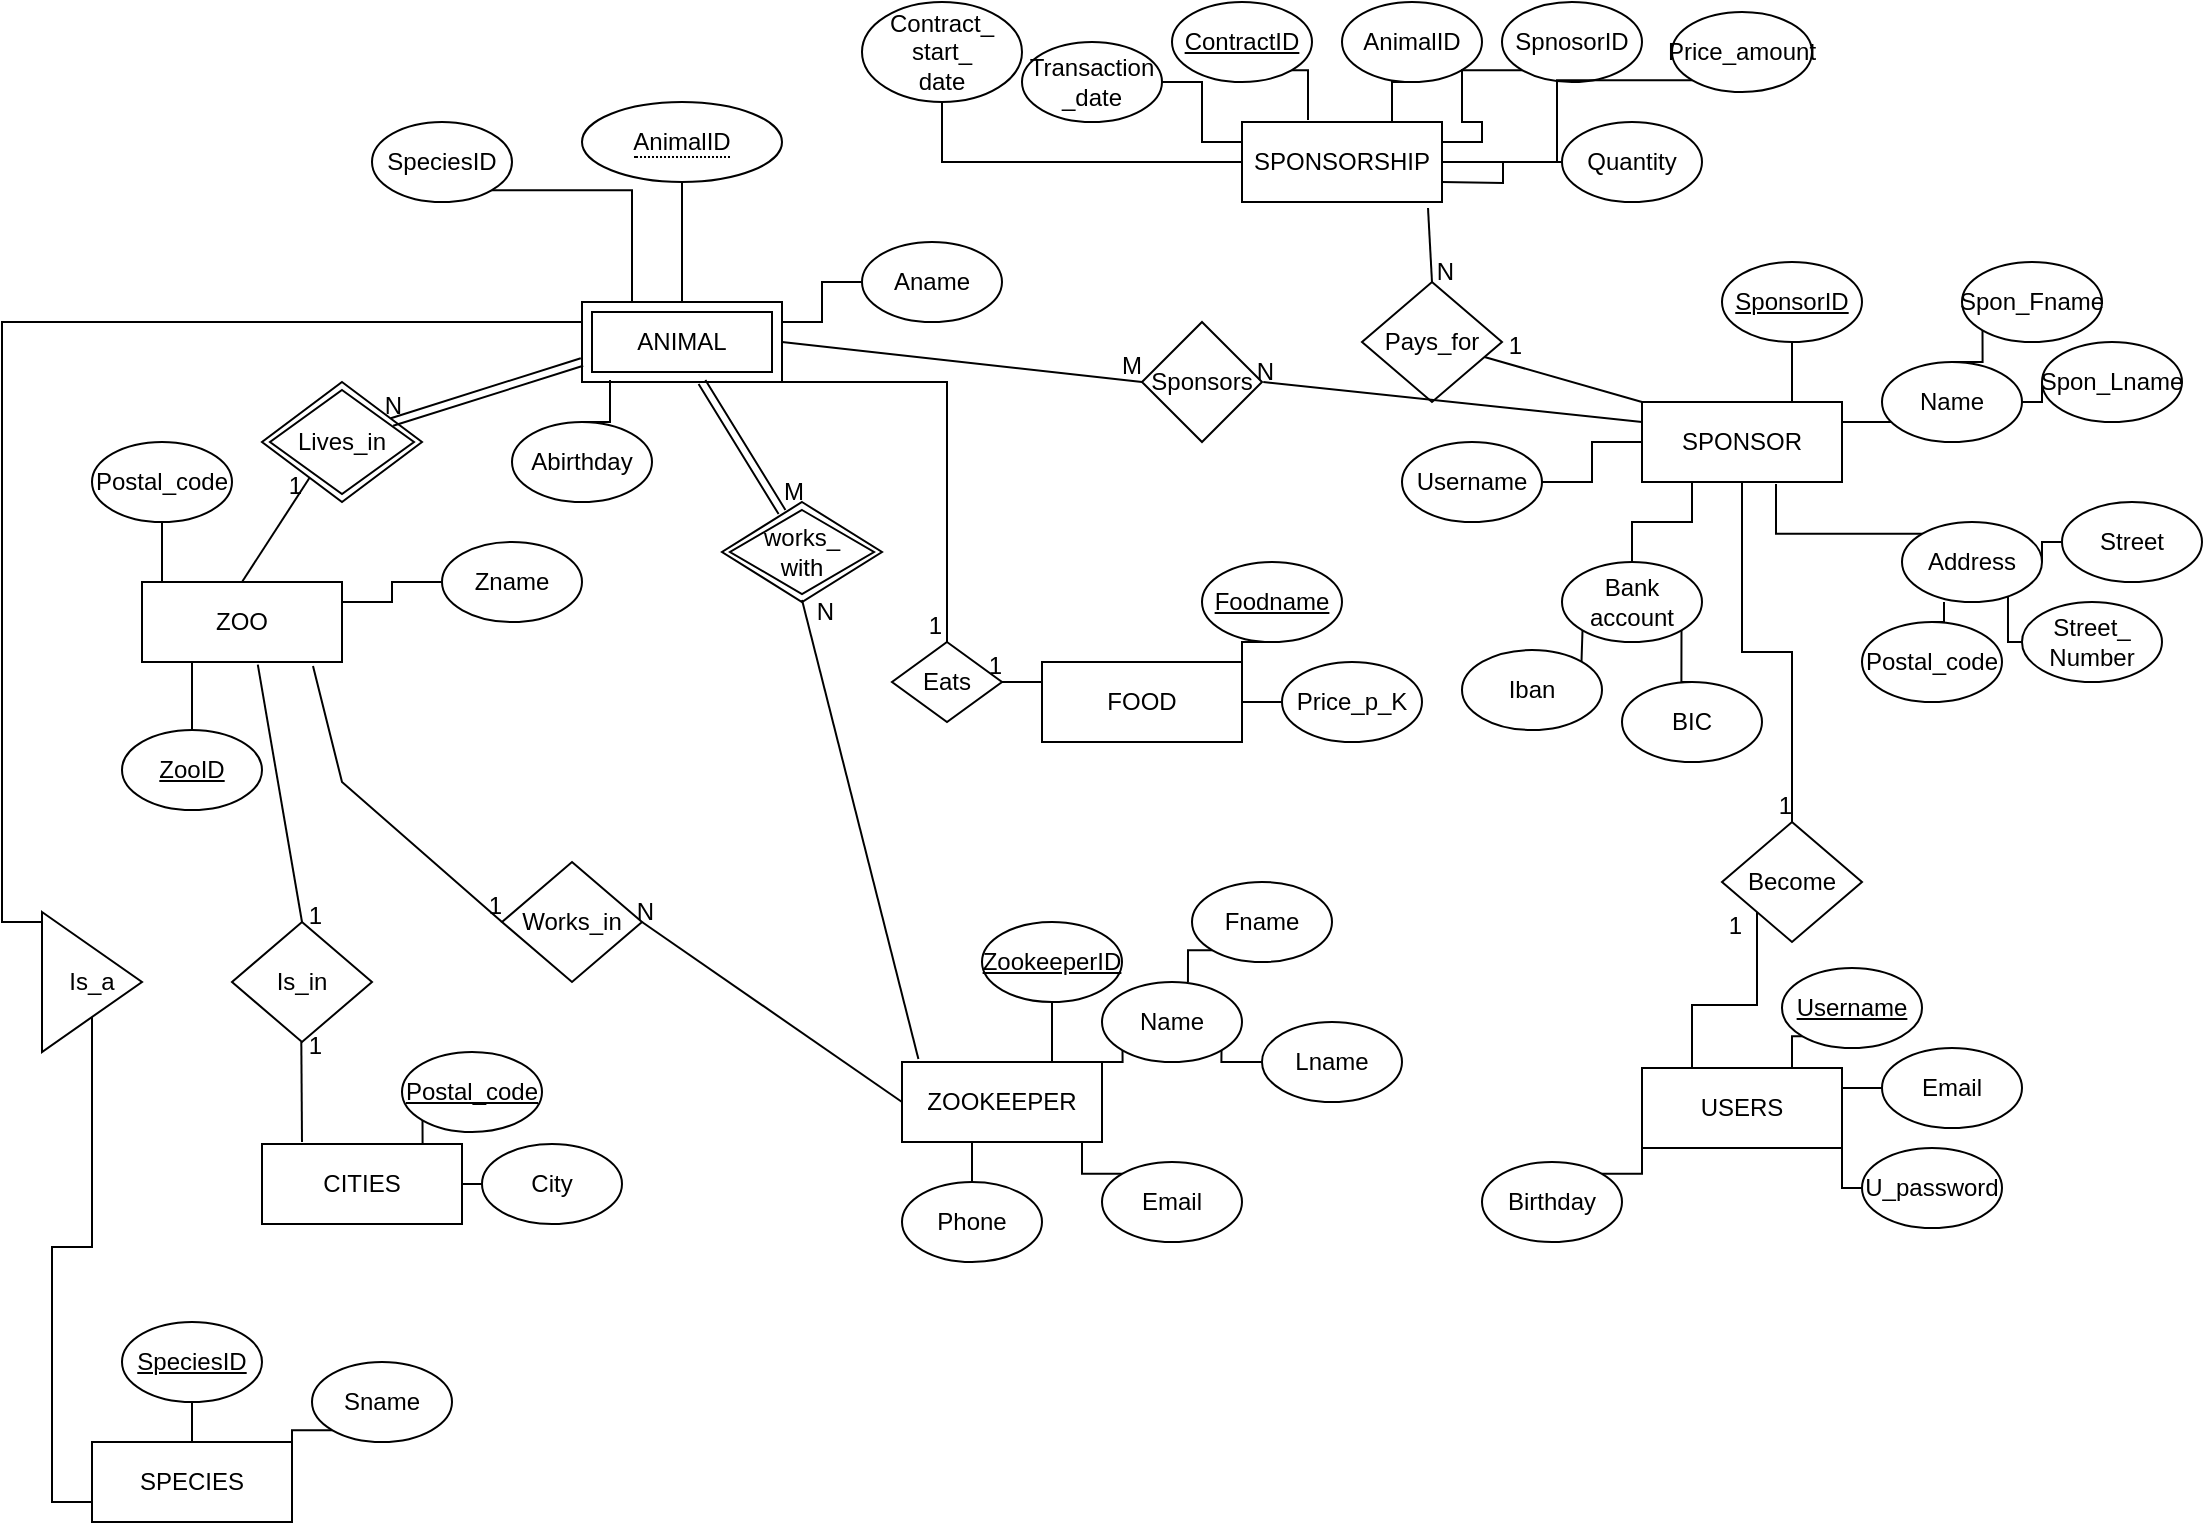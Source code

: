<mxfile version="13.1.7" type="github"><diagram id="C5RBs43oDa-KdzZeNtuy" name="Page-1"><mxGraphModel dx="2062" dy="794" grid="1" gridSize="10" guides="1" tooltips="1" connect="1" arrows="1" fold="1" page="1" pageScale="1" pageWidth="1169" pageHeight="827" math="0" shadow="0"><root><mxCell id="WIyWlLk6GJQsqaUBKTNV-0"/><mxCell id="WIyWlLk6GJQsqaUBKTNV-1" parent="WIyWlLk6GJQsqaUBKTNV-0"/><mxCell id="bZuDwrALRNUxOWLaJgpX-179" style="edgeStyle=orthogonalEdgeStyle;rounded=0;orthogonalLoop=1;jettySize=auto;html=1;exitX=0;exitY=0.25;exitDx=0;exitDy=0;entryX=1;entryY=0.5;entryDx=0;entryDy=0;endArrow=none;endFill=0;" edge="1" parent="WIyWlLk6GJQsqaUBKTNV-1" source="bZuDwrALRNUxOWLaJgpX-0" target="bZuDwrALRNUxOWLaJgpX-178"><mxGeometry relative="1" as="geometry"/></mxCell><mxCell id="bZuDwrALRNUxOWLaJgpX-0" value="FOOD" style="whiteSpace=wrap;html=1;align=center;" vertex="1" parent="WIyWlLk6GJQsqaUBKTNV-1"><mxGeometry x="520" y="340" width="100" height="40" as="geometry"/></mxCell><mxCell id="bZuDwrALRNUxOWLaJgpX-193" style="edgeStyle=orthogonalEdgeStyle;rounded=0;orthogonalLoop=1;jettySize=auto;html=1;exitX=0.25;exitY=0;exitDx=0;exitDy=0;entryX=0;entryY=1;entryDx=0;entryDy=0;endArrow=none;endFill=0;" edge="1" parent="WIyWlLk6GJQsqaUBKTNV-1" source="bZuDwrALRNUxOWLaJgpX-1" target="bZuDwrALRNUxOWLaJgpX-192"><mxGeometry relative="1" as="geometry"/></mxCell><mxCell id="bZuDwrALRNUxOWLaJgpX-1" value="USERS" style="whiteSpace=wrap;html=1;align=center;" vertex="1" parent="WIyWlLk6GJQsqaUBKTNV-1"><mxGeometry x="820" y="543" width="100" height="40" as="geometry"/></mxCell><mxCell id="bZuDwrALRNUxOWLaJgpX-2" value="SPECIES" style="whiteSpace=wrap;html=1;align=center;" vertex="1" parent="WIyWlLk6GJQsqaUBKTNV-1"><mxGeometry x="45" y="730" width="100" height="40" as="geometry"/></mxCell><mxCell id="bZuDwrALRNUxOWLaJgpX-40" style="edgeStyle=orthogonalEdgeStyle;rounded=0;orthogonalLoop=1;jettySize=auto;html=1;exitX=1;exitY=0;exitDx=0;exitDy=0;entryX=0;entryY=1;entryDx=0;entryDy=0;endArrow=none;endFill=0;" edge="1" parent="WIyWlLk6GJQsqaUBKTNV-1" source="bZuDwrALRNUxOWLaJgpX-3" target="bZuDwrALRNUxOWLaJgpX-35"><mxGeometry relative="1" as="geometry"/></mxCell><mxCell id="bZuDwrALRNUxOWLaJgpX-167" style="edgeStyle=orthogonalEdgeStyle;rounded=0;orthogonalLoop=1;jettySize=auto;html=1;exitX=0.75;exitY=0;exitDx=0;exitDy=0;entryX=0.5;entryY=1;entryDx=0;entryDy=0;endArrow=none;endFill=0;" edge="1" parent="WIyWlLk6GJQsqaUBKTNV-1" source="bZuDwrALRNUxOWLaJgpX-3" target="bZuDwrALRNUxOWLaJgpX-33"><mxGeometry relative="1" as="geometry"/></mxCell><mxCell id="bZuDwrALRNUxOWLaJgpX-3" value="ZOOKEEPER" style="whiteSpace=wrap;html=1;align=center;" vertex="1" parent="WIyWlLk6GJQsqaUBKTNV-1"><mxGeometry x="450" y="540" width="100" height="40" as="geometry"/></mxCell><mxCell id="bZuDwrALRNUxOWLaJgpX-186" style="edgeStyle=orthogonalEdgeStyle;rounded=0;orthogonalLoop=1;jettySize=auto;html=1;exitX=0.75;exitY=0;exitDx=0;exitDy=0;entryX=0;entryY=1;entryDx=0;entryDy=0;endArrow=none;endFill=0;" edge="1" parent="WIyWlLk6GJQsqaUBKTNV-1" source="bZuDwrALRNUxOWLaJgpX-4" target="bZuDwrALRNUxOWLaJgpX-46"><mxGeometry relative="1" as="geometry"/></mxCell><mxCell id="bZuDwrALRNUxOWLaJgpX-4" value="&lt;span style=&quot;font-weight: normal&quot;&gt;CITIES&lt;/span&gt;" style="whiteSpace=wrap;html=1;align=center;fontStyle=1" vertex="1" parent="WIyWlLk6GJQsqaUBKTNV-1"><mxGeometry x="130" y="581" width="100" height="40" as="geometry"/></mxCell><mxCell id="bZuDwrALRNUxOWLaJgpX-61" style="edgeStyle=orthogonalEdgeStyle;rounded=0;orthogonalLoop=1;jettySize=auto;html=1;exitX=0.5;exitY=0;exitDx=0;exitDy=0;entryX=0.5;entryY=1;entryDx=0;entryDy=0;endArrow=none;endFill=0;" edge="1" parent="WIyWlLk6GJQsqaUBKTNV-1" source="bZuDwrALRNUxOWLaJgpX-5" target="bZuDwrALRNUxOWLaJgpX-50"><mxGeometry relative="1" as="geometry"/></mxCell><mxCell id="bZuDwrALRNUxOWLaJgpX-62" style="edgeStyle=orthogonalEdgeStyle;rounded=0;orthogonalLoop=1;jettySize=auto;html=1;exitX=1;exitY=0.25;exitDx=0;exitDy=0;entryX=0;entryY=1;entryDx=0;entryDy=0;endArrow=none;endFill=0;" edge="1" parent="WIyWlLk6GJQsqaUBKTNV-1" source="bZuDwrALRNUxOWLaJgpX-5" target="bZuDwrALRNUxOWLaJgpX-51"><mxGeometry relative="1" as="geometry"/></mxCell><mxCell id="bZuDwrALRNUxOWLaJgpX-5" value="SPONSOR" style="whiteSpace=wrap;html=1;align=center;" vertex="1" parent="WIyWlLk6GJQsqaUBKTNV-1"><mxGeometry x="820" y="210" width="100" height="40" as="geometry"/></mxCell><mxCell id="bZuDwrALRNUxOWLaJgpX-131" style="edgeStyle=orthogonalEdgeStyle;rounded=0;orthogonalLoop=1;jettySize=auto;html=1;exitX=1;exitY=0.25;exitDx=0;exitDy=0;entryX=0;entryY=0.5;entryDx=0;entryDy=0;endArrow=none;endFill=0;" edge="1" parent="WIyWlLk6GJQsqaUBKTNV-1" source="bZuDwrALRNUxOWLaJgpX-7" target="bZuDwrALRNUxOWLaJgpX-89"><mxGeometry relative="1" as="geometry"/></mxCell><mxCell id="bZuDwrALRNUxOWLaJgpX-137" style="edgeStyle=orthogonalEdgeStyle;rounded=0;orthogonalLoop=1;jettySize=auto;html=1;exitX=0.25;exitY=0;exitDx=0;exitDy=0;entryX=0.5;entryY=1;entryDx=0;entryDy=0;endArrow=none;endFill=0;" edge="1" parent="WIyWlLk6GJQsqaUBKTNV-1" source="bZuDwrALRNUxOWLaJgpX-7" target="bZuDwrALRNUxOWLaJgpX-90"><mxGeometry relative="1" as="geometry"/></mxCell><mxCell id="bZuDwrALRNUxOWLaJgpX-7" value="ZOO" style="whiteSpace=wrap;html=1;align=center;" vertex="1" parent="WIyWlLk6GJQsqaUBKTNV-1"><mxGeometry x="70" y="300" width="100" height="40" as="geometry"/></mxCell><mxCell id="bZuDwrALRNUxOWLaJgpX-8" value="SPONSORSHIP" style="whiteSpace=wrap;html=1;align=center;" vertex="1" parent="WIyWlLk6GJQsqaUBKTNV-1"><mxGeometry x="620" y="70" width="100" height="40" as="geometry"/></mxCell><mxCell id="bZuDwrALRNUxOWLaJgpX-161" style="edgeStyle=orthogonalEdgeStyle;rounded=0;orthogonalLoop=1;jettySize=auto;html=1;exitX=0;exitY=0.25;exitDx=0;exitDy=0;entryX=0;entryY=0.071;entryDx=0;entryDy=0;entryPerimeter=0;endArrow=none;endFill=0;" edge="1" parent="WIyWlLk6GJQsqaUBKTNV-1" source="bZuDwrALRNUxOWLaJgpX-9" target="bZuDwrALRNUxOWLaJgpX-160"><mxGeometry relative="1" as="geometry"/></mxCell><mxCell id="bZuDwrALRNUxOWLaJgpX-9" value="ANIMAL" style="shape=ext;margin=3;double=1;whiteSpace=wrap;html=1;align=center;" vertex="1" parent="WIyWlLk6GJQsqaUBKTNV-1"><mxGeometry x="290" y="160" width="100" height="40" as="geometry"/></mxCell><mxCell id="bZuDwrALRNUxOWLaJgpX-21" style="edgeStyle=orthogonalEdgeStyle;rounded=0;orthogonalLoop=1;jettySize=auto;html=1;exitX=0;exitY=1;exitDx=0;exitDy=0;entryX=0.75;entryY=0;entryDx=0;entryDy=0;endArrow=none;endFill=0;" edge="1" parent="WIyWlLk6GJQsqaUBKTNV-1" source="bZuDwrALRNUxOWLaJgpX-11" target="bZuDwrALRNUxOWLaJgpX-1"><mxGeometry relative="1" as="geometry"/></mxCell><mxCell id="bZuDwrALRNUxOWLaJgpX-11" value="&lt;u&gt;Username&lt;/u&gt;" style="ellipse;whiteSpace=wrap;html=1;align=center;" vertex="1" parent="WIyWlLk6GJQsqaUBKTNV-1"><mxGeometry x="890" y="493" width="70" height="40" as="geometry"/></mxCell><mxCell id="bZuDwrALRNUxOWLaJgpX-20" style="edgeStyle=orthogonalEdgeStyle;rounded=0;orthogonalLoop=1;jettySize=auto;html=1;exitX=0;exitY=0.5;exitDx=0;exitDy=0;endArrow=none;endFill=0;" edge="1" parent="WIyWlLk6GJQsqaUBKTNV-1" source="bZuDwrALRNUxOWLaJgpX-12" target="bZuDwrALRNUxOWLaJgpX-1"><mxGeometry relative="1" as="geometry"/></mxCell><mxCell id="bZuDwrALRNUxOWLaJgpX-12" value="Email" style="ellipse;whiteSpace=wrap;html=1;align=center;" vertex="1" parent="WIyWlLk6GJQsqaUBKTNV-1"><mxGeometry x="940" y="533" width="70" height="40" as="geometry"/></mxCell><mxCell id="bZuDwrALRNUxOWLaJgpX-19" style="edgeStyle=orthogonalEdgeStyle;rounded=0;orthogonalLoop=1;jettySize=auto;html=1;exitX=0;exitY=0.5;exitDx=0;exitDy=0;entryX=1;entryY=1;entryDx=0;entryDy=0;endArrow=none;endFill=0;" edge="1" parent="WIyWlLk6GJQsqaUBKTNV-1" source="bZuDwrALRNUxOWLaJgpX-13" target="bZuDwrALRNUxOWLaJgpX-1"><mxGeometry relative="1" as="geometry"/></mxCell><mxCell id="bZuDwrALRNUxOWLaJgpX-13" value="U_password" style="ellipse;whiteSpace=wrap;html=1;align=center;" vertex="1" parent="WIyWlLk6GJQsqaUBKTNV-1"><mxGeometry x="930" y="583" width="70" height="40" as="geometry"/></mxCell><mxCell id="bZuDwrALRNUxOWLaJgpX-16" style="edgeStyle=orthogonalEdgeStyle;rounded=0;orthogonalLoop=1;jettySize=auto;html=1;exitX=1;exitY=0;exitDx=0;exitDy=0;entryX=0;entryY=0.75;entryDx=0;entryDy=0;endArrow=none;endFill=0;" edge="1" parent="WIyWlLk6GJQsqaUBKTNV-1" source="bZuDwrALRNUxOWLaJgpX-14" target="bZuDwrALRNUxOWLaJgpX-1"><mxGeometry relative="1" as="geometry"/></mxCell><mxCell id="bZuDwrALRNUxOWLaJgpX-14" value="Birthday" style="ellipse;whiteSpace=wrap;html=1;align=center;" vertex="1" parent="WIyWlLk6GJQsqaUBKTNV-1"><mxGeometry x="740" y="590" width="70" height="40" as="geometry"/></mxCell><mxCell id="bZuDwrALRNUxOWLaJgpX-27" style="edgeStyle=orthogonalEdgeStyle;rounded=0;orthogonalLoop=1;jettySize=auto;html=1;exitX=0.5;exitY=1;exitDx=0;exitDy=0;entryX=1;entryY=0;entryDx=0;entryDy=0;endArrow=none;endFill=0;" edge="1" parent="WIyWlLk6GJQsqaUBKTNV-1" source="bZuDwrALRNUxOWLaJgpX-24" target="bZuDwrALRNUxOWLaJgpX-0"><mxGeometry relative="1" as="geometry"/></mxCell><mxCell id="bZuDwrALRNUxOWLaJgpX-24" value="&lt;u&gt;Foodname&lt;/u&gt;" style="ellipse;whiteSpace=wrap;html=1;align=center;" vertex="1" parent="WIyWlLk6GJQsqaUBKTNV-1"><mxGeometry x="600" y="290" width="70" height="40" as="geometry"/></mxCell><mxCell id="bZuDwrALRNUxOWLaJgpX-28" style="edgeStyle=orthogonalEdgeStyle;rounded=0;orthogonalLoop=1;jettySize=auto;html=1;exitX=0;exitY=0.5;exitDx=0;exitDy=0;entryX=1;entryY=0.5;entryDx=0;entryDy=0;endArrow=none;endFill=0;" edge="1" parent="WIyWlLk6GJQsqaUBKTNV-1" source="bZuDwrALRNUxOWLaJgpX-25" target="bZuDwrALRNUxOWLaJgpX-0"><mxGeometry relative="1" as="geometry"/></mxCell><mxCell id="bZuDwrALRNUxOWLaJgpX-25" value="Price_p_K" style="ellipse;whiteSpace=wrap;html=1;align=center;" vertex="1" parent="WIyWlLk6GJQsqaUBKTNV-1"><mxGeometry x="640" y="340" width="70" height="40" as="geometry"/></mxCell><mxCell id="bZuDwrALRNUxOWLaJgpX-32" style="edgeStyle=orthogonalEdgeStyle;rounded=0;orthogonalLoop=1;jettySize=auto;html=1;exitX=0.5;exitY=1;exitDx=0;exitDy=0;entryX=0.5;entryY=0;entryDx=0;entryDy=0;endArrow=none;endFill=0;" edge="1" parent="WIyWlLk6GJQsqaUBKTNV-1" source="bZuDwrALRNUxOWLaJgpX-29" target="bZuDwrALRNUxOWLaJgpX-2"><mxGeometry relative="1" as="geometry"/></mxCell><mxCell id="bZuDwrALRNUxOWLaJgpX-29" value="&lt;u&gt;SpeciesID&lt;/u&gt;" style="ellipse;whiteSpace=wrap;html=1;align=center;" vertex="1" parent="WIyWlLk6GJQsqaUBKTNV-1"><mxGeometry x="60" y="670" width="70" height="40" as="geometry"/></mxCell><mxCell id="bZuDwrALRNUxOWLaJgpX-31" style="edgeStyle=orthogonalEdgeStyle;rounded=0;orthogonalLoop=1;jettySize=auto;html=1;exitX=0;exitY=1;exitDx=0;exitDy=0;entryX=1;entryY=0.25;entryDx=0;entryDy=0;endArrow=none;endFill=0;" edge="1" parent="WIyWlLk6GJQsqaUBKTNV-1" source="bZuDwrALRNUxOWLaJgpX-30" target="bZuDwrALRNUxOWLaJgpX-2"><mxGeometry relative="1" as="geometry"/></mxCell><mxCell id="bZuDwrALRNUxOWLaJgpX-30" value="Sname" style="ellipse;whiteSpace=wrap;html=1;align=center;" vertex="1" parent="WIyWlLk6GJQsqaUBKTNV-1"><mxGeometry x="155" y="690" width="70" height="40" as="geometry"/></mxCell><mxCell id="bZuDwrALRNUxOWLaJgpX-33" value="&lt;u&gt;ZookeeperID&lt;/u&gt;" style="ellipse;whiteSpace=wrap;html=1;align=center;" vertex="1" parent="WIyWlLk6GJQsqaUBKTNV-1"><mxGeometry x="490" y="470" width="70" height="40" as="geometry"/></mxCell><mxCell id="bZuDwrALRNUxOWLaJgpX-35" value="Name" style="ellipse;whiteSpace=wrap;html=1;align=center;" vertex="1" parent="WIyWlLk6GJQsqaUBKTNV-1"><mxGeometry x="550" y="500" width="70" height="40" as="geometry"/></mxCell><mxCell id="bZuDwrALRNUxOWLaJgpX-39" style="edgeStyle=orthogonalEdgeStyle;rounded=0;orthogonalLoop=1;jettySize=auto;html=1;exitX=0;exitY=0.5;exitDx=0;exitDy=0;entryX=1;entryY=1;entryDx=0;entryDy=0;endArrow=none;endFill=0;" edge="1" parent="WIyWlLk6GJQsqaUBKTNV-1" source="bZuDwrALRNUxOWLaJgpX-36" target="bZuDwrALRNUxOWLaJgpX-35"><mxGeometry relative="1" as="geometry"/></mxCell><mxCell id="bZuDwrALRNUxOWLaJgpX-36" value="Lname" style="ellipse;whiteSpace=wrap;html=1;align=center;" vertex="1" parent="WIyWlLk6GJQsqaUBKTNV-1"><mxGeometry x="630" y="520" width="70" height="40" as="geometry"/></mxCell><mxCell id="bZuDwrALRNUxOWLaJgpX-38" style="edgeStyle=orthogonalEdgeStyle;rounded=0;orthogonalLoop=1;jettySize=auto;html=1;exitX=0;exitY=1;exitDx=0;exitDy=0;entryX=0.614;entryY=0;entryDx=0;entryDy=0;entryPerimeter=0;endArrow=none;endFill=0;" edge="1" parent="WIyWlLk6GJQsqaUBKTNV-1" source="bZuDwrALRNUxOWLaJgpX-37" target="bZuDwrALRNUxOWLaJgpX-35"><mxGeometry relative="1" as="geometry"/></mxCell><mxCell id="bZuDwrALRNUxOWLaJgpX-37" value="Fname" style="ellipse;whiteSpace=wrap;html=1;align=center;" vertex="1" parent="WIyWlLk6GJQsqaUBKTNV-1"><mxGeometry x="595" y="450" width="70" height="40" as="geometry"/></mxCell><mxCell id="bZuDwrALRNUxOWLaJgpX-43" style="edgeStyle=orthogonalEdgeStyle;rounded=0;orthogonalLoop=1;jettySize=auto;html=1;exitX=0;exitY=0;exitDx=0;exitDy=0;entryX=0.9;entryY=1;entryDx=0;entryDy=0;entryPerimeter=0;endArrow=none;endFill=0;" edge="1" parent="WIyWlLk6GJQsqaUBKTNV-1" source="bZuDwrALRNUxOWLaJgpX-42" target="bZuDwrALRNUxOWLaJgpX-3"><mxGeometry relative="1" as="geometry"/></mxCell><mxCell id="bZuDwrALRNUxOWLaJgpX-42" value="Email" style="ellipse;whiteSpace=wrap;html=1;align=center;" vertex="1" parent="WIyWlLk6GJQsqaUBKTNV-1"><mxGeometry x="550" y="590" width="70" height="40" as="geometry"/></mxCell><mxCell id="bZuDwrALRNUxOWLaJgpX-45" style="edgeStyle=orthogonalEdgeStyle;rounded=0;orthogonalLoop=1;jettySize=auto;html=1;exitX=0.5;exitY=0;exitDx=0;exitDy=0;entryX=0.35;entryY=1;entryDx=0;entryDy=0;entryPerimeter=0;endArrow=none;endFill=0;" edge="1" parent="WIyWlLk6GJQsqaUBKTNV-1" source="bZuDwrALRNUxOWLaJgpX-44" target="bZuDwrALRNUxOWLaJgpX-3"><mxGeometry relative="1" as="geometry"/></mxCell><mxCell id="bZuDwrALRNUxOWLaJgpX-44" value="Phone" style="ellipse;whiteSpace=wrap;html=1;align=center;" vertex="1" parent="WIyWlLk6GJQsqaUBKTNV-1"><mxGeometry x="450" y="600" width="70" height="40" as="geometry"/></mxCell><mxCell id="bZuDwrALRNUxOWLaJgpX-46" value="&lt;u&gt;Postal_code&lt;/u&gt;" style="ellipse;whiteSpace=wrap;html=1;align=center;" vertex="1" parent="WIyWlLk6GJQsqaUBKTNV-1"><mxGeometry x="200" y="535" width="70" height="40" as="geometry"/></mxCell><mxCell id="bZuDwrALRNUxOWLaJgpX-49" style="edgeStyle=orthogonalEdgeStyle;rounded=0;orthogonalLoop=1;jettySize=auto;html=1;exitX=0;exitY=0.5;exitDx=0;exitDy=0;entryX=1;entryY=0.5;entryDx=0;entryDy=0;endArrow=none;endFill=0;" edge="1" parent="WIyWlLk6GJQsqaUBKTNV-1" source="bZuDwrALRNUxOWLaJgpX-48" target="bZuDwrALRNUxOWLaJgpX-4"><mxGeometry relative="1" as="geometry"/></mxCell><mxCell id="bZuDwrALRNUxOWLaJgpX-48" value="City" style="ellipse;whiteSpace=wrap;html=1;align=center;" vertex="1" parent="WIyWlLk6GJQsqaUBKTNV-1"><mxGeometry x="240" y="581" width="70" height="40" as="geometry"/></mxCell><mxCell id="bZuDwrALRNUxOWLaJgpX-50" value="&lt;u&gt;SponsorID&lt;/u&gt;" style="ellipse;whiteSpace=wrap;html=1;align=center;" vertex="1" parent="WIyWlLk6GJQsqaUBKTNV-1"><mxGeometry x="860" y="140" width="70" height="40" as="geometry"/></mxCell><mxCell id="bZuDwrALRNUxOWLaJgpX-58" style="edgeStyle=orthogonalEdgeStyle;rounded=0;orthogonalLoop=1;jettySize=auto;html=1;exitX=1;exitY=0.5;exitDx=0;exitDy=0;entryX=0;entryY=0.5;entryDx=0;entryDy=0;endArrow=none;endFill=0;" edge="1" parent="WIyWlLk6GJQsqaUBKTNV-1" source="bZuDwrALRNUxOWLaJgpX-51" target="bZuDwrALRNUxOWLaJgpX-55"><mxGeometry relative="1" as="geometry"/></mxCell><mxCell id="bZuDwrALRNUxOWLaJgpX-59" style="edgeStyle=orthogonalEdgeStyle;rounded=0;orthogonalLoop=1;jettySize=auto;html=1;exitX=0.5;exitY=0;exitDx=0;exitDy=0;entryX=0;entryY=1;entryDx=0;entryDy=0;endArrow=none;endFill=0;" edge="1" parent="WIyWlLk6GJQsqaUBKTNV-1" source="bZuDwrALRNUxOWLaJgpX-51" target="bZuDwrALRNUxOWLaJgpX-52"><mxGeometry relative="1" as="geometry"/></mxCell><mxCell id="bZuDwrALRNUxOWLaJgpX-51" value="Name" style="ellipse;whiteSpace=wrap;html=1;align=center;" vertex="1" parent="WIyWlLk6GJQsqaUBKTNV-1"><mxGeometry x="940" y="190" width="70" height="40" as="geometry"/></mxCell><mxCell id="bZuDwrALRNUxOWLaJgpX-52" value="Spon_Fname" style="ellipse;whiteSpace=wrap;html=1;align=center;" vertex="1" parent="WIyWlLk6GJQsqaUBKTNV-1"><mxGeometry x="980" y="140" width="70" height="40" as="geometry"/></mxCell><mxCell id="bZuDwrALRNUxOWLaJgpX-55" value="Spon_Lname" style="ellipse;whiteSpace=wrap;html=1;align=center;" vertex="1" parent="WIyWlLk6GJQsqaUBKTNV-1"><mxGeometry x="1020" y="180" width="70" height="40" as="geometry"/></mxCell><mxCell id="bZuDwrALRNUxOWLaJgpX-77" style="edgeStyle=orthogonalEdgeStyle;rounded=0;orthogonalLoop=1;jettySize=auto;html=1;exitX=0;exitY=0;exitDx=0;exitDy=0;entryX=0.67;entryY=1.025;entryDx=0;entryDy=0;entryPerimeter=0;endArrow=none;endFill=0;" edge="1" parent="WIyWlLk6GJQsqaUBKTNV-1" source="bZuDwrALRNUxOWLaJgpX-63" target="bZuDwrALRNUxOWLaJgpX-5"><mxGeometry relative="1" as="geometry"/></mxCell><mxCell id="bZuDwrALRNUxOWLaJgpX-63" value="Address" style="ellipse;whiteSpace=wrap;html=1;align=center;" vertex="1" parent="WIyWlLk6GJQsqaUBKTNV-1"><mxGeometry x="950" y="270" width="70" height="40" as="geometry"/></mxCell><mxCell id="bZuDwrALRNUxOWLaJgpX-76" style="edgeStyle=orthogonalEdgeStyle;rounded=0;orthogonalLoop=1;jettySize=auto;html=1;exitX=0;exitY=0.5;exitDx=0;exitDy=0;entryX=1;entryY=0.5;entryDx=0;entryDy=0;endArrow=none;endFill=0;" edge="1" parent="WIyWlLk6GJQsqaUBKTNV-1" source="bZuDwrALRNUxOWLaJgpX-64" target="bZuDwrALRNUxOWLaJgpX-63"><mxGeometry relative="1" as="geometry"/></mxCell><mxCell id="bZuDwrALRNUxOWLaJgpX-64" value="Street" style="ellipse;whiteSpace=wrap;html=1;align=center;" vertex="1" parent="WIyWlLk6GJQsqaUBKTNV-1"><mxGeometry x="1030" y="260" width="70" height="40" as="geometry"/></mxCell><mxCell id="bZuDwrALRNUxOWLaJgpX-74" style="edgeStyle=orthogonalEdgeStyle;rounded=0;orthogonalLoop=1;jettySize=auto;html=1;exitX=0;exitY=0.5;exitDx=0;exitDy=0;entryX=0.757;entryY=0.925;entryDx=0;entryDy=0;entryPerimeter=0;endArrow=none;endFill=0;" edge="1" parent="WIyWlLk6GJQsqaUBKTNV-1" source="bZuDwrALRNUxOWLaJgpX-65" target="bZuDwrALRNUxOWLaJgpX-63"><mxGeometry relative="1" as="geometry"/></mxCell><mxCell id="bZuDwrALRNUxOWLaJgpX-65" value="Street_&lt;br&gt;Number" style="ellipse;whiteSpace=wrap;html=1;align=center;" vertex="1" parent="WIyWlLk6GJQsqaUBKTNV-1"><mxGeometry x="1010" y="310" width="70" height="40" as="geometry"/></mxCell><mxCell id="bZuDwrALRNUxOWLaJgpX-69" style="edgeStyle=orthogonalEdgeStyle;rounded=0;orthogonalLoop=1;jettySize=auto;html=1;exitX=0.5;exitY=0;exitDx=0;exitDy=0;entryX=0.3;entryY=1;entryDx=0;entryDy=0;entryPerimeter=0;endArrow=none;endFill=0;" edge="1" parent="WIyWlLk6GJQsqaUBKTNV-1" source="bZuDwrALRNUxOWLaJgpX-68" target="bZuDwrALRNUxOWLaJgpX-63"><mxGeometry relative="1" as="geometry"/></mxCell><mxCell id="bZuDwrALRNUxOWLaJgpX-68" value="Postal_code" style="ellipse;whiteSpace=wrap;html=1;align=center;" vertex="1" parent="WIyWlLk6GJQsqaUBKTNV-1"><mxGeometry x="930" y="320" width="70" height="40" as="geometry"/></mxCell><mxCell id="bZuDwrALRNUxOWLaJgpX-82" style="edgeStyle=orthogonalEdgeStyle;rounded=0;orthogonalLoop=1;jettySize=auto;html=1;exitX=1;exitY=0;exitDx=0;exitDy=0;entryX=0;entryY=1;entryDx=0;entryDy=0;endArrow=none;endFill=0;" edge="1" parent="WIyWlLk6GJQsqaUBKTNV-1" source="bZuDwrALRNUxOWLaJgpX-78" target="bZuDwrALRNUxOWLaJgpX-81"><mxGeometry relative="1" as="geometry"/></mxCell><mxCell id="bZuDwrALRNUxOWLaJgpX-78" value="Iban" style="ellipse;whiteSpace=wrap;html=1;align=center;" vertex="1" parent="WIyWlLk6GJQsqaUBKTNV-1"><mxGeometry x="730" y="334" width="70" height="40" as="geometry"/></mxCell><mxCell id="bZuDwrALRNUxOWLaJgpX-85" style="edgeStyle=orthogonalEdgeStyle;rounded=0;orthogonalLoop=1;jettySize=auto;html=1;exitX=0.5;exitY=0;exitDx=0;exitDy=0;entryX=0.25;entryY=1;entryDx=0;entryDy=0;endArrow=none;endFill=0;" edge="1" parent="WIyWlLk6GJQsqaUBKTNV-1" source="bZuDwrALRNUxOWLaJgpX-81" target="bZuDwrALRNUxOWLaJgpX-5"><mxGeometry relative="1" as="geometry"/></mxCell><mxCell id="bZuDwrALRNUxOWLaJgpX-81" value="Bank account" style="ellipse;whiteSpace=wrap;html=1;align=center;" vertex="1" parent="WIyWlLk6GJQsqaUBKTNV-1"><mxGeometry x="780" y="290" width="70" height="40" as="geometry"/></mxCell><mxCell id="bZuDwrALRNUxOWLaJgpX-84" style="edgeStyle=orthogonalEdgeStyle;rounded=0;orthogonalLoop=1;jettySize=auto;html=1;exitX=0.5;exitY=0;exitDx=0;exitDy=0;entryX=1;entryY=1;entryDx=0;entryDy=0;endArrow=none;endFill=0;" edge="1" parent="WIyWlLk6GJQsqaUBKTNV-1" source="bZuDwrALRNUxOWLaJgpX-83" target="bZuDwrALRNUxOWLaJgpX-81"><mxGeometry relative="1" as="geometry"/></mxCell><mxCell id="bZuDwrALRNUxOWLaJgpX-83" value="BIC" style="ellipse;whiteSpace=wrap;html=1;align=center;" vertex="1" parent="WIyWlLk6GJQsqaUBKTNV-1"><mxGeometry x="810" y="350" width="70" height="40" as="geometry"/></mxCell><mxCell id="bZuDwrALRNUxOWLaJgpX-87" style="edgeStyle=orthogonalEdgeStyle;rounded=0;orthogonalLoop=1;jettySize=auto;html=1;exitX=1;exitY=0.5;exitDx=0;exitDy=0;endArrow=none;endFill=0;" edge="1" parent="WIyWlLk6GJQsqaUBKTNV-1" source="bZuDwrALRNUxOWLaJgpX-86" target="bZuDwrALRNUxOWLaJgpX-5"><mxGeometry relative="1" as="geometry"/></mxCell><mxCell id="bZuDwrALRNUxOWLaJgpX-86" value="Username" style="ellipse;whiteSpace=wrap;html=1;align=center;" vertex="1" parent="WIyWlLk6GJQsqaUBKTNV-1"><mxGeometry x="700" y="230" width="70" height="40" as="geometry"/></mxCell><mxCell id="bZuDwrALRNUxOWLaJgpX-93" style="edgeStyle=orthogonalEdgeStyle;rounded=0;orthogonalLoop=1;jettySize=auto;html=1;exitX=0.5;exitY=0;exitDx=0;exitDy=0;entryX=0.25;entryY=1;entryDx=0;entryDy=0;endArrow=none;endFill=0;" edge="1" parent="WIyWlLk6GJQsqaUBKTNV-1" source="bZuDwrALRNUxOWLaJgpX-88" target="bZuDwrALRNUxOWLaJgpX-7"><mxGeometry relative="1" as="geometry"/></mxCell><mxCell id="bZuDwrALRNUxOWLaJgpX-88" value="&lt;u&gt;ZooID&lt;/u&gt;" style="ellipse;whiteSpace=wrap;html=1;align=center;" vertex="1" parent="WIyWlLk6GJQsqaUBKTNV-1"><mxGeometry x="60" y="374" width="70" height="40" as="geometry"/></mxCell><mxCell id="bZuDwrALRNUxOWLaJgpX-89" value="Zname" style="ellipse;whiteSpace=wrap;html=1;align=center;" vertex="1" parent="WIyWlLk6GJQsqaUBKTNV-1"><mxGeometry x="220" y="280" width="70" height="40" as="geometry"/></mxCell><mxCell id="bZuDwrALRNUxOWLaJgpX-90" value="Postal_code" style="ellipse;whiteSpace=wrap;html=1;align=center;" vertex="1" parent="WIyWlLk6GJQsqaUBKTNV-1"><mxGeometry x="45" y="230" width="70" height="40" as="geometry"/></mxCell><mxCell id="bZuDwrALRNUxOWLaJgpX-102" style="edgeStyle=orthogonalEdgeStyle;rounded=0;orthogonalLoop=1;jettySize=auto;html=1;exitX=0.5;exitY=1;exitDx=0;exitDy=0;endArrow=none;endFill=0;" edge="1" parent="WIyWlLk6GJQsqaUBKTNV-1" source="bZuDwrALRNUxOWLaJgpX-95" target="bZuDwrALRNUxOWLaJgpX-9"><mxGeometry relative="1" as="geometry"/></mxCell><mxCell id="bZuDwrALRNUxOWLaJgpX-95" value="&lt;span style=&quot;border-bottom: 1px dotted&quot;&gt;AnimalID&lt;/span&gt;" style="ellipse;whiteSpace=wrap;html=1;align=center;" vertex="1" parent="WIyWlLk6GJQsqaUBKTNV-1"><mxGeometry x="290" y="60" width="100" height="40" as="geometry"/></mxCell><mxCell id="bZuDwrALRNUxOWLaJgpX-104" style="edgeStyle=orthogonalEdgeStyle;rounded=0;orthogonalLoop=1;jettySize=auto;html=1;exitX=0;exitY=0.5;exitDx=0;exitDy=0;entryX=1;entryY=0.25;entryDx=0;entryDy=0;endArrow=none;endFill=0;" edge="1" parent="WIyWlLk6GJQsqaUBKTNV-1" source="bZuDwrALRNUxOWLaJgpX-97" target="bZuDwrALRNUxOWLaJgpX-9"><mxGeometry relative="1" as="geometry"/></mxCell><mxCell id="bZuDwrALRNUxOWLaJgpX-97" value="Aname" style="ellipse;whiteSpace=wrap;html=1;align=center;" vertex="1" parent="WIyWlLk6GJQsqaUBKTNV-1"><mxGeometry x="430" y="130" width="70" height="40" as="geometry"/></mxCell><mxCell id="bZuDwrALRNUxOWLaJgpX-154" style="edgeStyle=orthogonalEdgeStyle;rounded=0;orthogonalLoop=1;jettySize=auto;html=1;exitX=0.5;exitY=0;exitDx=0;exitDy=0;entryX=0.14;entryY=0.975;entryDx=0;entryDy=0;entryPerimeter=0;endArrow=none;endFill=0;" edge="1" parent="WIyWlLk6GJQsqaUBKTNV-1" source="bZuDwrALRNUxOWLaJgpX-98" target="bZuDwrALRNUxOWLaJgpX-9"><mxGeometry relative="1" as="geometry"/></mxCell><mxCell id="bZuDwrALRNUxOWLaJgpX-98" value="Abirthday" style="ellipse;whiteSpace=wrap;html=1;align=center;" vertex="1" parent="WIyWlLk6GJQsqaUBKTNV-1"><mxGeometry x="255" y="220" width="70" height="40" as="geometry"/></mxCell><mxCell id="bZuDwrALRNUxOWLaJgpX-101" style="edgeStyle=orthogonalEdgeStyle;rounded=0;orthogonalLoop=1;jettySize=auto;html=1;exitX=1;exitY=1;exitDx=0;exitDy=0;entryX=0.25;entryY=0;entryDx=0;entryDy=0;endArrow=none;endFill=0;" edge="1" parent="WIyWlLk6GJQsqaUBKTNV-1" source="bZuDwrALRNUxOWLaJgpX-99" target="bZuDwrALRNUxOWLaJgpX-9"><mxGeometry relative="1" as="geometry"/></mxCell><mxCell id="bZuDwrALRNUxOWLaJgpX-99" value="SpeciesID" style="ellipse;whiteSpace=wrap;html=1;align=center;" vertex="1" parent="WIyWlLk6GJQsqaUBKTNV-1"><mxGeometry x="185" y="70" width="70" height="40" as="geometry"/></mxCell><mxCell id="bZuDwrALRNUxOWLaJgpX-116" style="edgeStyle=orthogonalEdgeStyle;rounded=0;orthogonalLoop=1;jettySize=auto;html=1;exitX=1;exitY=1;exitDx=0;exitDy=0;entryX=0.33;entryY=-0.025;entryDx=0;entryDy=0;entryPerimeter=0;endArrow=none;endFill=0;" edge="1" parent="WIyWlLk6GJQsqaUBKTNV-1" source="bZuDwrALRNUxOWLaJgpX-107" target="bZuDwrALRNUxOWLaJgpX-8"><mxGeometry relative="1" as="geometry"/></mxCell><mxCell id="bZuDwrALRNUxOWLaJgpX-107" value="&lt;u&gt;ContractID&lt;/u&gt;" style="ellipse;whiteSpace=wrap;html=1;align=center;" vertex="1" parent="WIyWlLk6GJQsqaUBKTNV-1"><mxGeometry x="585" y="10" width="70" height="40" as="geometry"/></mxCell><mxCell id="bZuDwrALRNUxOWLaJgpX-117" style="edgeStyle=orthogonalEdgeStyle;rounded=0;orthogonalLoop=1;jettySize=auto;html=1;exitX=0.5;exitY=1;exitDx=0;exitDy=0;entryX=0.75;entryY=0;entryDx=0;entryDy=0;endArrow=none;endFill=0;" edge="1" parent="WIyWlLk6GJQsqaUBKTNV-1" source="bZuDwrALRNUxOWLaJgpX-108" target="bZuDwrALRNUxOWLaJgpX-8"><mxGeometry relative="1" as="geometry"/></mxCell><mxCell id="bZuDwrALRNUxOWLaJgpX-108" value="AnimalID" style="ellipse;whiteSpace=wrap;html=1;align=center;" vertex="1" parent="WIyWlLk6GJQsqaUBKTNV-1"><mxGeometry x="670" y="10" width="70" height="40" as="geometry"/></mxCell><mxCell id="bZuDwrALRNUxOWLaJgpX-119" style="edgeStyle=orthogonalEdgeStyle;rounded=0;orthogonalLoop=1;jettySize=auto;html=1;exitX=0;exitY=1;exitDx=0;exitDy=0;entryX=1;entryY=0.25;entryDx=0;entryDy=0;endArrow=none;endFill=0;" edge="1" parent="WIyWlLk6GJQsqaUBKTNV-1" source="bZuDwrALRNUxOWLaJgpX-109" target="bZuDwrALRNUxOWLaJgpX-8"><mxGeometry relative="1" as="geometry"/></mxCell><mxCell id="bZuDwrALRNUxOWLaJgpX-109" value="SpnosorID" style="ellipse;whiteSpace=wrap;html=1;align=center;" vertex="1" parent="WIyWlLk6GJQsqaUBKTNV-1"><mxGeometry x="750" y="10" width="70" height="40" as="geometry"/></mxCell><mxCell id="bZuDwrALRNUxOWLaJgpX-121" style="edgeStyle=orthogonalEdgeStyle;rounded=0;orthogonalLoop=1;jettySize=auto;html=1;exitX=0;exitY=0.5;exitDx=0;exitDy=0;endArrow=none;endFill=0;" edge="1" parent="WIyWlLk6GJQsqaUBKTNV-1" source="bZuDwrALRNUxOWLaJgpX-110"><mxGeometry relative="1" as="geometry"><mxPoint x="720" y="100" as="targetPoint"/></mxGeometry></mxCell><mxCell id="bZuDwrALRNUxOWLaJgpX-110" value="Quantity" style="ellipse;whiteSpace=wrap;html=1;align=center;" vertex="1" parent="WIyWlLk6GJQsqaUBKTNV-1"><mxGeometry x="780" y="70" width="70" height="40" as="geometry"/></mxCell><mxCell id="bZuDwrALRNUxOWLaJgpX-120" style="edgeStyle=orthogonalEdgeStyle;rounded=0;orthogonalLoop=1;jettySize=auto;html=1;exitX=0;exitY=1;exitDx=0;exitDy=0;entryX=1;entryY=0.5;entryDx=0;entryDy=0;endArrow=none;endFill=0;" edge="1" parent="WIyWlLk6GJQsqaUBKTNV-1" source="bZuDwrALRNUxOWLaJgpX-111" target="bZuDwrALRNUxOWLaJgpX-8"><mxGeometry relative="1" as="geometry"/></mxCell><mxCell id="bZuDwrALRNUxOWLaJgpX-111" value="Price_amount" style="ellipse;whiteSpace=wrap;html=1;align=center;" vertex="1" parent="WIyWlLk6GJQsqaUBKTNV-1"><mxGeometry x="835" y="15" width="70" height="40" as="geometry"/></mxCell><mxCell id="bZuDwrALRNUxOWLaJgpX-115" style="edgeStyle=orthogonalEdgeStyle;rounded=0;orthogonalLoop=1;jettySize=auto;html=1;exitX=1;exitY=0.5;exitDx=0;exitDy=0;entryX=0;entryY=0.25;entryDx=0;entryDy=0;endArrow=none;endFill=0;" edge="1" parent="WIyWlLk6GJQsqaUBKTNV-1" source="bZuDwrALRNUxOWLaJgpX-112" target="bZuDwrALRNUxOWLaJgpX-8"><mxGeometry relative="1" as="geometry"/></mxCell><mxCell id="bZuDwrALRNUxOWLaJgpX-112" value="Transaction&lt;br&gt;_date" style="ellipse;whiteSpace=wrap;html=1;align=center;" vertex="1" parent="WIyWlLk6GJQsqaUBKTNV-1"><mxGeometry x="510" y="30" width="70" height="40" as="geometry"/></mxCell><mxCell id="bZuDwrALRNUxOWLaJgpX-114" style="edgeStyle=orthogonalEdgeStyle;rounded=0;orthogonalLoop=1;jettySize=auto;html=1;exitX=0.5;exitY=1;exitDx=0;exitDy=0;entryX=0;entryY=0.5;entryDx=0;entryDy=0;endArrow=none;endFill=0;" edge="1" parent="WIyWlLk6GJQsqaUBKTNV-1" source="bZuDwrALRNUxOWLaJgpX-113" target="bZuDwrALRNUxOWLaJgpX-8"><mxGeometry relative="1" as="geometry"/></mxCell><mxCell id="bZuDwrALRNUxOWLaJgpX-113" value="Contract_&lt;br&gt;start_&lt;br&gt;date" style="ellipse;whiteSpace=wrap;html=1;align=center;" vertex="1" parent="WIyWlLk6GJQsqaUBKTNV-1"><mxGeometry x="430" y="10" width="80" height="50" as="geometry"/></mxCell><mxCell id="bZuDwrALRNUxOWLaJgpX-122" value="Works_in" style="shape=rhombus;perimeter=rhombusPerimeter;whiteSpace=wrap;html=1;align=center;" vertex="1" parent="WIyWlLk6GJQsqaUBKTNV-1"><mxGeometry x="250" y="440" width="70" height="60" as="geometry"/></mxCell><mxCell id="bZuDwrALRNUxOWLaJgpX-126" value="" style="endArrow=none;html=1;rounded=0;entryX=0;entryY=0.5;entryDx=0;entryDy=0;exitX=1;exitY=0.5;exitDx=0;exitDy=0;" edge="1" parent="WIyWlLk6GJQsqaUBKTNV-1" source="bZuDwrALRNUxOWLaJgpX-122" target="bZuDwrALRNUxOWLaJgpX-3"><mxGeometry relative="1" as="geometry"><mxPoint x="260" y="540" as="sourcePoint"/><mxPoint x="420" y="540" as="targetPoint"/></mxGeometry></mxCell><mxCell id="bZuDwrALRNUxOWLaJgpX-127" value="" style="endArrow=none;html=1;rounded=0;entryX=0;entryY=0.5;entryDx=0;entryDy=0;exitX=0.855;exitY=1.049;exitDx=0;exitDy=0;exitPerimeter=0;" edge="1" parent="WIyWlLk6GJQsqaUBKTNV-1" source="bZuDwrALRNUxOWLaJgpX-7" target="bZuDwrALRNUxOWLaJgpX-122"><mxGeometry relative="1" as="geometry"><mxPoint x="150" y="330" as="sourcePoint"/><mxPoint x="250" y="490" as="targetPoint"/><Array as="points"><mxPoint x="170" y="400"/></Array></mxGeometry></mxCell><mxCell id="bZuDwrALRNUxOWLaJgpX-142" value="" style="endArrow=none;html=1;rounded=0;exitX=0.5;exitY=0;exitDx=0;exitDy=0;" edge="1" parent="WIyWlLk6GJQsqaUBKTNV-1" source="bZuDwrALRNUxOWLaJgpX-7"><mxGeometry relative="1" as="geometry"><mxPoint x="115" y="290" as="sourcePoint"/><mxPoint x="155" y="246" as="targetPoint"/></mxGeometry></mxCell><mxCell id="bZuDwrALRNUxOWLaJgpX-145" value="1" style="resizable=0;html=1;align=right;verticalAlign=bottom;" connectable="0" vertex="1" parent="WIyWlLk6GJQsqaUBKTNV-1"><mxGeometry x="70" y="360" as="geometry"><mxPoint x="80" y="-100" as="offset"/></mxGeometry></mxCell><mxCell id="bZuDwrALRNUxOWLaJgpX-147" value="N" style="resizable=0;html=1;align=right;verticalAlign=bottom;" connectable="0" vertex="1" parent="WIyWlLk6GJQsqaUBKTNV-1"><mxGeometry x="80" y="270" as="geometry"><mxPoint x="120" y="-50" as="offset"/></mxGeometry></mxCell><mxCell id="bZuDwrALRNUxOWLaJgpX-149" value="Pays_for" style="shape=rhombus;perimeter=rhombusPerimeter;whiteSpace=wrap;html=1;align=center;" vertex="1" parent="WIyWlLk6GJQsqaUBKTNV-1"><mxGeometry x="680" y="150" width="70" height="60" as="geometry"/></mxCell><mxCell id="bZuDwrALRNUxOWLaJgpX-150" value="" style="endArrow=none;html=1;rounded=0;entryX=0;entryY=0;entryDx=0;entryDy=0;" edge="1" parent="WIyWlLk6GJQsqaUBKTNV-1" source="bZuDwrALRNUxOWLaJgpX-149" target="bZuDwrALRNUxOWLaJgpX-5"><mxGeometry relative="1" as="geometry"><mxPoint x="730" y="160" as="sourcePoint"/><mxPoint x="815" y="220" as="targetPoint"/></mxGeometry></mxCell><mxCell id="bZuDwrALRNUxOWLaJgpX-151" value="N" style="resizable=0;html=1;align=right;verticalAlign=bottom;" connectable="0" vertex="1" parent="WIyWlLk6GJQsqaUBKTNV-1"><mxGeometry x="610" y="200" as="geometry"><mxPoint x="116" y="-47" as="offset"/></mxGeometry></mxCell><mxCell id="bZuDwrALRNUxOWLaJgpX-152" value="" style="endArrow=none;html=1;rounded=0;exitX=0.93;exitY=1.075;exitDx=0;exitDy=0;entryX=0.5;entryY=0;entryDx=0;entryDy=0;exitPerimeter=0;" edge="1" parent="WIyWlLk6GJQsqaUBKTNV-1" source="bZuDwrALRNUxOWLaJgpX-8"><mxGeometry relative="1" as="geometry"><mxPoint x="820" y="130" as="sourcePoint"/><mxPoint x="715" y="150" as="targetPoint"/></mxGeometry></mxCell><mxCell id="bZuDwrALRNUxOWLaJgpX-153" value="1" style="resizable=0;html=1;align=right;verticalAlign=bottom;" connectable="0" vertex="1" parent="WIyWlLk6GJQsqaUBKTNV-1"><mxGeometry x="680" y="290" as="geometry"><mxPoint x="80" y="-100" as="offset"/></mxGeometry></mxCell><mxCell id="bZuDwrALRNUxOWLaJgpX-155" value="Sponsors" style="shape=rhombus;perimeter=rhombusPerimeter;whiteSpace=wrap;html=1;align=center;" vertex="1" parent="WIyWlLk6GJQsqaUBKTNV-1"><mxGeometry x="570" y="170" width="60" height="60" as="geometry"/></mxCell><mxCell id="bZuDwrALRNUxOWLaJgpX-156" value="" style="endArrow=none;html=1;rounded=0;entryX=0;entryY=0.25;entryDx=0;entryDy=0;" edge="1" parent="WIyWlLk6GJQsqaUBKTNV-1" target="bZuDwrALRNUxOWLaJgpX-5"><mxGeometry relative="1" as="geometry"><mxPoint x="630.63" y="200" as="sourcePoint"/><mxPoint x="709.38" y="222.5" as="targetPoint"/></mxGeometry></mxCell><mxCell id="bZuDwrALRNUxOWLaJgpX-157" value="" style="endArrow=none;html=1;rounded=0;exitX=1;exitY=0.5;exitDx=0;exitDy=0;" edge="1" parent="WIyWlLk6GJQsqaUBKTNV-1" source="bZuDwrALRNUxOWLaJgpX-9"><mxGeometry relative="1" as="geometry"><mxPoint x="400.0" y="180" as="sourcePoint"/><mxPoint x="570" y="200" as="targetPoint"/></mxGeometry></mxCell><mxCell id="bZuDwrALRNUxOWLaJgpX-158" value="M" style="resizable=0;html=1;align=right;verticalAlign=bottom;" connectable="0" vertex="1" parent="WIyWlLk6GJQsqaUBKTNV-1"><mxGeometry x="490" y="300" as="geometry"><mxPoint x="80" y="-100" as="offset"/></mxGeometry></mxCell><mxCell id="bZuDwrALRNUxOWLaJgpX-159" value="N" style="resizable=0;html=1;align=right;verticalAlign=bottom;" connectable="0" vertex="1" parent="WIyWlLk6GJQsqaUBKTNV-1"><mxGeometry x="520" y="250" as="geometry"><mxPoint x="116" y="-47" as="offset"/></mxGeometry></mxCell><mxCell id="bZuDwrALRNUxOWLaJgpX-162" style="edgeStyle=orthogonalEdgeStyle;rounded=0;orthogonalLoop=1;jettySize=auto;html=1;exitX=0.5;exitY=1;exitDx=0;exitDy=0;entryX=0;entryY=0.75;entryDx=0;entryDy=0;endArrow=none;endFill=0;" edge="1" parent="WIyWlLk6GJQsqaUBKTNV-1" source="bZuDwrALRNUxOWLaJgpX-160" target="bZuDwrALRNUxOWLaJgpX-2"><mxGeometry relative="1" as="geometry"/></mxCell><mxCell id="bZuDwrALRNUxOWLaJgpX-160" value="Is_a" style="triangle;whiteSpace=wrap;html=1;rotation=0;" vertex="1" parent="WIyWlLk6GJQsqaUBKTNV-1"><mxGeometry x="20" y="465" width="50" height="70" as="geometry"/></mxCell><mxCell id="bZuDwrALRNUxOWLaJgpX-163" value="1" style="resizable=0;html=1;align=right;verticalAlign=bottom;" connectable="0" vertex="1" parent="WIyWlLk6GJQsqaUBKTNV-1"><mxGeometry x="170" y="570" as="geometry"><mxPoint x="80" y="-100" as="offset"/></mxGeometry></mxCell><mxCell id="bZuDwrALRNUxOWLaJgpX-164" value="N" style="resizable=0;html=1;align=right;verticalAlign=bottom;" connectable="0" vertex="1" parent="WIyWlLk6GJQsqaUBKTNV-1"><mxGeometry x="210" y="520" as="geometry"><mxPoint x="116" y="-47" as="offset"/></mxGeometry></mxCell><mxCell id="bZuDwrALRNUxOWLaJgpX-165" value="works_&lt;br&gt;with" style="shape=rhombus;double=1;perimeter=rhombusPerimeter;whiteSpace=wrap;html=1;align=center;" vertex="1" parent="WIyWlLk6GJQsqaUBKTNV-1"><mxGeometry x="360" y="260" width="80" height="50" as="geometry"/></mxCell><mxCell id="bZuDwrALRNUxOWLaJgpX-168" value="" style="shape=link;html=1;rounded=0;endArrow=none;endFill=0;exitX=0.6;exitY=1;exitDx=0;exitDy=0;exitPerimeter=0;" edge="1" parent="WIyWlLk6GJQsqaUBKTNV-1" source="bZuDwrALRNUxOWLaJgpX-9"><mxGeometry relative="1" as="geometry"><mxPoint x="355" y="205" as="sourcePoint"/><mxPoint x="390" y="265" as="targetPoint"/></mxGeometry></mxCell><mxCell id="bZuDwrALRNUxOWLaJgpX-171" value="" style="endArrow=none;html=1;rounded=0;entryX=0.082;entryY=-0.037;entryDx=0;entryDy=0;exitX=1;exitY=0.5;exitDx=0;exitDy=0;entryPerimeter=0;" edge="1" parent="WIyWlLk6GJQsqaUBKTNV-1" target="bZuDwrALRNUxOWLaJgpX-3"><mxGeometry relative="1" as="geometry"><mxPoint x="400" y="309.0" as="sourcePoint"/><mxPoint x="530" y="399" as="targetPoint"/></mxGeometry></mxCell><mxCell id="bZuDwrALRNUxOWLaJgpX-172" value="N" style="resizable=0;html=1;align=right;verticalAlign=bottom;" connectable="0" vertex="1" parent="WIyWlLk6GJQsqaUBKTNV-1"><mxGeometry x="300" y="370" as="geometry"><mxPoint x="116" y="-47" as="offset"/></mxGeometry></mxCell><mxCell id="bZuDwrALRNUxOWLaJgpX-173" value="M" style="resizable=0;html=1;align=right;verticalAlign=bottom;" connectable="0" vertex="1" parent="WIyWlLk6GJQsqaUBKTNV-1"><mxGeometry x="285" y="310" as="geometry"><mxPoint x="116" y="-47" as="offset"/></mxGeometry></mxCell><mxCell id="bZuDwrALRNUxOWLaJgpX-174" value="Lives_in" style="shape=rhombus;double=1;perimeter=rhombusPerimeter;whiteSpace=wrap;html=1;align=center;" vertex="1" parent="WIyWlLk6GJQsqaUBKTNV-1"><mxGeometry x="130" y="200" width="80" height="60" as="geometry"/></mxCell><mxCell id="bZuDwrALRNUxOWLaJgpX-176" value="" style="shape=link;html=1;rounded=0;endArrow=none;endFill=0;entryX=0;entryY=0.75;entryDx=0;entryDy=0;" edge="1" parent="WIyWlLk6GJQsqaUBKTNV-1" target="bZuDwrALRNUxOWLaJgpX-9"><mxGeometry relative="1" as="geometry"><mxPoint x="195" y="220" as="sourcePoint"/><mxPoint x="255" y="190" as="targetPoint"/></mxGeometry></mxCell><mxCell id="bZuDwrALRNUxOWLaJgpX-180" style="edgeStyle=orthogonalEdgeStyle;rounded=0;orthogonalLoop=1;jettySize=auto;html=1;exitX=0.5;exitY=0;exitDx=0;exitDy=0;entryX=1;entryY=0.75;entryDx=0;entryDy=0;endArrow=none;endFill=0;" edge="1" parent="WIyWlLk6GJQsqaUBKTNV-1" source="bZuDwrALRNUxOWLaJgpX-178" target="bZuDwrALRNUxOWLaJgpX-9"><mxGeometry relative="1" as="geometry"><Array as="points"><mxPoint x="473" y="200"/><mxPoint x="390" y="200"/></Array></mxGeometry></mxCell><mxCell id="bZuDwrALRNUxOWLaJgpX-178" value="Eats" style="shape=rhombus;perimeter=rhombusPerimeter;whiteSpace=wrap;html=1;align=center;" vertex="1" parent="WIyWlLk6GJQsqaUBKTNV-1"><mxGeometry x="445" y="330" width="55" height="40" as="geometry"/></mxCell><mxCell id="bZuDwrALRNUxOWLaJgpX-181" value="1" style="resizable=0;html=1;align=right;verticalAlign=bottom;" connectable="0" vertex="1" parent="WIyWlLk6GJQsqaUBKTNV-1"><mxGeometry x="390" y="430" as="geometry"><mxPoint x="80" y="-100" as="offset"/></mxGeometry></mxCell><mxCell id="bZuDwrALRNUxOWLaJgpX-182" value="1" style="resizable=0;html=1;align=right;verticalAlign=bottom;" connectable="0" vertex="1" parent="WIyWlLk6GJQsqaUBKTNV-1"><mxGeometry x="420" y="450" as="geometry"><mxPoint x="80" y="-100" as="offset"/></mxGeometry></mxCell><mxCell id="bZuDwrALRNUxOWLaJgpX-187" value="Is_in" style="shape=rhombus;perimeter=rhombusPerimeter;whiteSpace=wrap;html=1;align=center;" vertex="1" parent="WIyWlLk6GJQsqaUBKTNV-1"><mxGeometry x="115" y="470" width="70" height="60" as="geometry"/></mxCell><mxCell id="bZuDwrALRNUxOWLaJgpX-188" value="" style="endArrow=none;html=1;rounded=0;" edge="1" parent="WIyWlLk6GJQsqaUBKTNV-1"><mxGeometry relative="1" as="geometry"><mxPoint x="149.66" y="530" as="sourcePoint"/><mxPoint x="150" y="580" as="targetPoint"/></mxGeometry></mxCell><mxCell id="bZuDwrALRNUxOWLaJgpX-189" value="" style="endArrow=none;html=1;rounded=0;exitX=0.579;exitY=1.032;exitDx=0;exitDy=0;exitPerimeter=0;" edge="1" parent="WIyWlLk6GJQsqaUBKTNV-1" source="bZuDwrALRNUxOWLaJgpX-7"><mxGeometry relative="1" as="geometry"><mxPoint x="149.66" y="420" as="sourcePoint"/><mxPoint x="150" y="470" as="targetPoint"/></mxGeometry></mxCell><mxCell id="bZuDwrALRNUxOWLaJgpX-190" value="1" style="resizable=0;html=1;align=right;verticalAlign=bottom;" connectable="0" vertex="1" parent="WIyWlLk6GJQsqaUBKTNV-1"><mxGeometry x="80" y="575" as="geometry"><mxPoint x="80" y="-100" as="offset"/></mxGeometry></mxCell><mxCell id="bZuDwrALRNUxOWLaJgpX-191" value="1" style="resizable=0;html=1;align=right;verticalAlign=bottom;" connectable="0" vertex="1" parent="WIyWlLk6GJQsqaUBKTNV-1"><mxGeometry x="80" y="640" as="geometry"><mxPoint x="80" y="-100" as="offset"/></mxGeometry></mxCell><mxCell id="bZuDwrALRNUxOWLaJgpX-194" style="edgeStyle=orthogonalEdgeStyle;rounded=0;orthogonalLoop=1;jettySize=auto;html=1;exitX=0.5;exitY=0;exitDx=0;exitDy=0;entryX=0.5;entryY=1;entryDx=0;entryDy=0;endArrow=none;endFill=0;" edge="1" parent="WIyWlLk6GJQsqaUBKTNV-1" source="bZuDwrALRNUxOWLaJgpX-192" target="bZuDwrALRNUxOWLaJgpX-5"><mxGeometry relative="1" as="geometry"/></mxCell><mxCell id="bZuDwrALRNUxOWLaJgpX-192" value="Become" style="shape=rhombus;perimeter=rhombusPerimeter;whiteSpace=wrap;html=1;align=center;" vertex="1" parent="WIyWlLk6GJQsqaUBKTNV-1"><mxGeometry x="860" y="420" width="70" height="60" as="geometry"/></mxCell><mxCell id="bZuDwrALRNUxOWLaJgpX-195" value="1" style="resizable=0;html=1;align=right;verticalAlign=bottom;" connectable="0" vertex="1" parent="WIyWlLk6GJQsqaUBKTNV-1"><mxGeometry x="815" y="520" as="geometry"><mxPoint x="80" y="-100" as="offset"/></mxGeometry></mxCell><mxCell id="bZuDwrALRNUxOWLaJgpX-196" value="1" style="resizable=0;html=1;align=right;verticalAlign=bottom;" connectable="0" vertex="1" parent="WIyWlLk6GJQsqaUBKTNV-1"><mxGeometry x="790" y="580" as="geometry"><mxPoint x="80" y="-100" as="offset"/></mxGeometry></mxCell></root></mxGraphModel></diagram></mxfile>